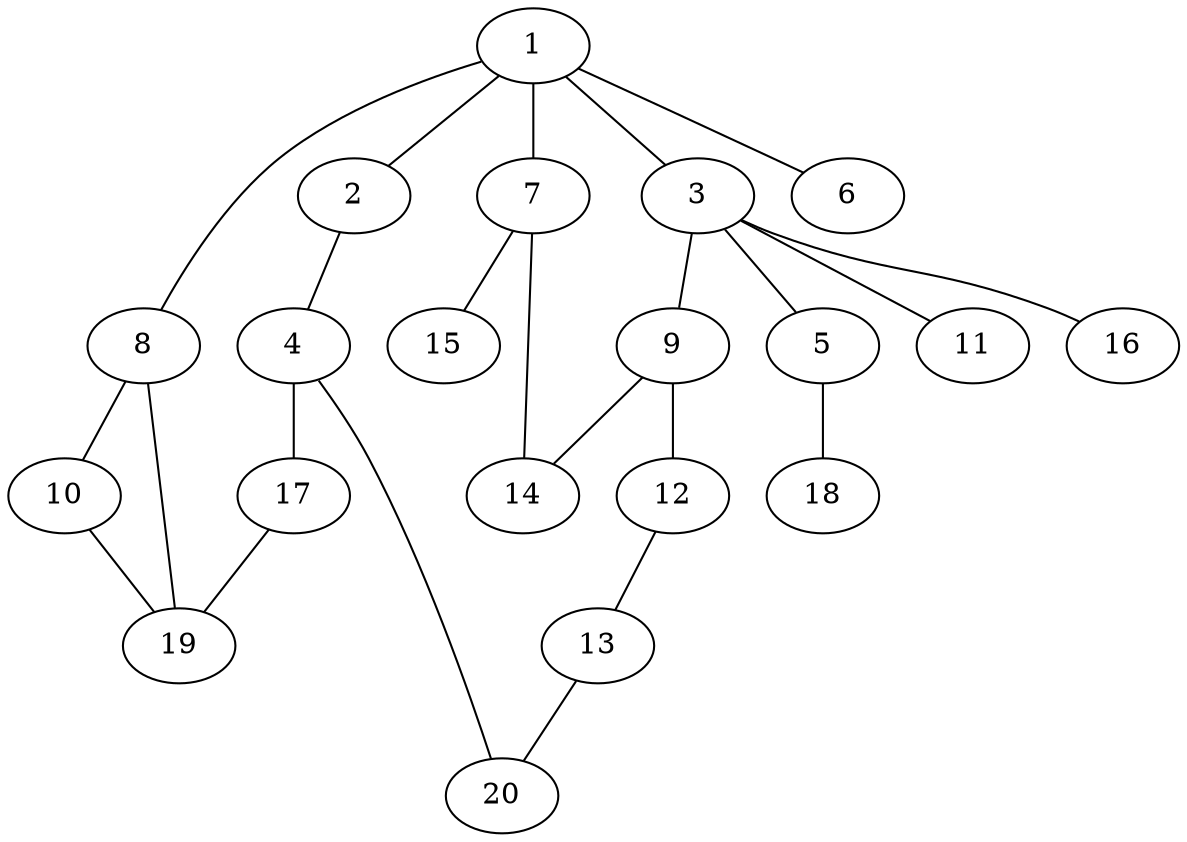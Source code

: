 graph graphname {1--2
1--3
1--6
1--7
1--8
2--4
3--5
3--9
3--11
3--16
4--17
4--20
5--18
7--14
7--15
8--10
8--19
9--12
9--14
10--19
12--13
13--20
17--19
}
